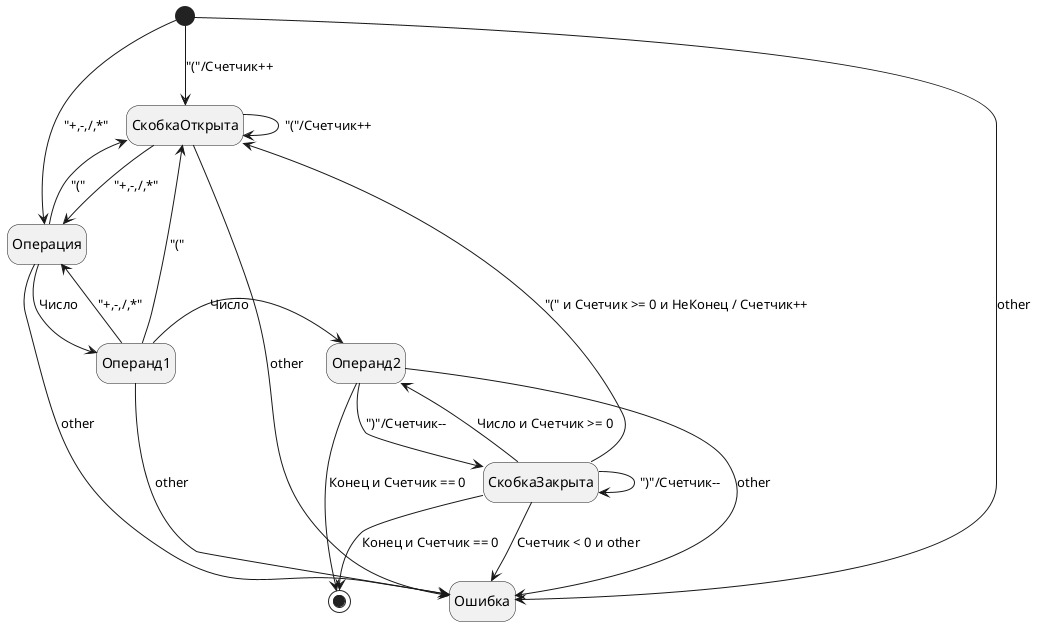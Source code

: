 @startuml
hide empty description

[*] --> Операция : "+,-,/,*"

[*] --> СкобкаОткрыта : "("/Счетчик++

[*] --> Ошибка : other


СкобкаОткрыта --> Операция : "+,-,/,*"

СкобкаОткрыта -> СкобкаОткрыта : "("/Счетчик++

СкобкаОткрыта --> Ошибка : other


Операция --> Операнд1 : Число

Операция --> СкобкаОткрыта : "("

Операция -> Ошибка : other


Операнд1 -> Операнд2 : Число

Операнд1 --> СкобкаОткрыта : "("

Операнд1 -> Операция : "+,-,/,*"

Операнд1 --> Ошибка : other


Операнд2 -> [*] : Конец и Счетчик == 0

Операнд2 --> СкобкаЗакрыта : ")"/Счетчик--

Операнд2 --> Ошибка : other


СкобкаЗакрыта -> СкобкаЗакрыта : ")"/Счетчик--

СкобкаЗакрыта --> [*] : Конец и Счетчик == 0

СкобкаЗакрыта --> Операнд2 : Число и Счетчик >= 0

СкобкаЗакрыта --> СкобкаОткрыта : "(" и Счетчик >= 0 и НеКонец / Счетчик++

СкобкаЗакрыта --> Ошибка : Счетчик < 0 и other

@enduml